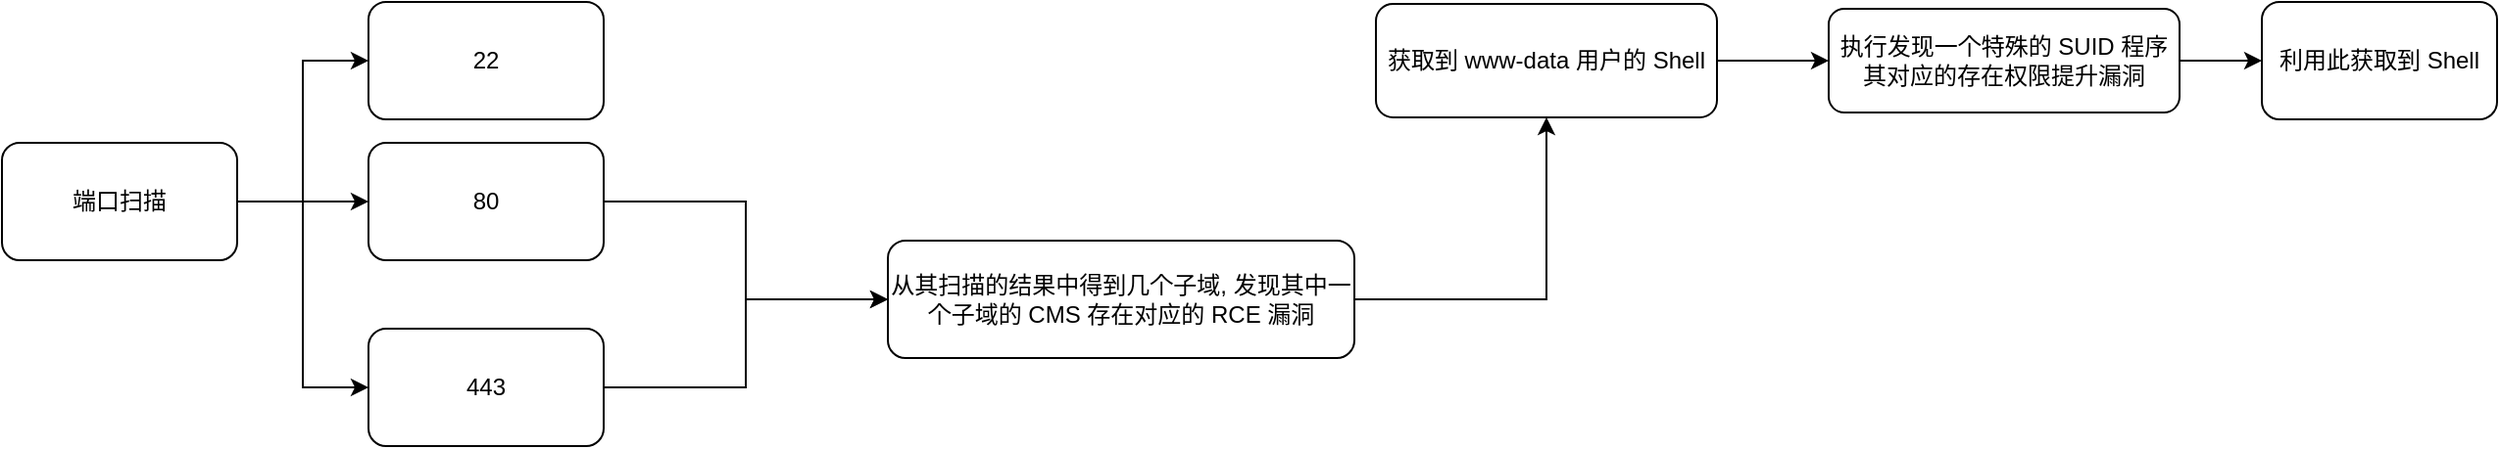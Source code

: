 <mxfile version="22.0.8" type="github">
  <diagram name="第 1 页" id="RfWhqRhip1fTGZmc8IBv">
    <mxGraphModel dx="1050" dy="581" grid="0" gridSize="10" guides="1" tooltips="1" connect="1" arrows="1" fold="1" page="0" pageScale="1" pageWidth="827" pageHeight="1169" math="0" shadow="0">
      <root>
        <mxCell id="0" />
        <mxCell id="1" parent="0" />
        <mxCell id="JdevQ_y6nw4u5BjE5eMV-14" style="edgeStyle=orthogonalEdgeStyle;rounded=0;orthogonalLoop=1;jettySize=auto;html=1;entryX=0;entryY=0.5;entryDx=0;entryDy=0;" edge="1" parent="1" source="JdevQ_y6nw4u5BjE5eMV-1" target="JdevQ_y6nw4u5BjE5eMV-8">
          <mxGeometry relative="1" as="geometry" />
        </mxCell>
        <mxCell id="JdevQ_y6nw4u5BjE5eMV-15" style="edgeStyle=orthogonalEdgeStyle;rounded=0;orthogonalLoop=1;jettySize=auto;html=1;entryX=0;entryY=0.5;entryDx=0;entryDy=0;" edge="1" parent="1" source="JdevQ_y6nw4u5BjE5eMV-1" target="JdevQ_y6nw4u5BjE5eMV-7">
          <mxGeometry relative="1" as="geometry" />
        </mxCell>
        <mxCell id="JdevQ_y6nw4u5BjE5eMV-16" style="edgeStyle=orthogonalEdgeStyle;rounded=0;orthogonalLoop=1;jettySize=auto;html=1;entryX=0;entryY=0.5;entryDx=0;entryDy=0;" edge="1" parent="1" source="JdevQ_y6nw4u5BjE5eMV-1" target="JdevQ_y6nw4u5BjE5eMV-6">
          <mxGeometry relative="1" as="geometry" />
        </mxCell>
        <mxCell id="JdevQ_y6nw4u5BjE5eMV-1" value="端口扫描" style="rounded=1;whiteSpace=wrap;html=1;" vertex="1" parent="1">
          <mxGeometry x="15" y="216" width="120" height="60" as="geometry" />
        </mxCell>
        <mxCell id="JdevQ_y6nw4u5BjE5eMV-22" style="edgeStyle=orthogonalEdgeStyle;rounded=0;orthogonalLoop=1;jettySize=auto;html=1;entryX=0;entryY=0.5;entryDx=0;entryDy=0;" edge="1" parent="1" source="JdevQ_y6nw4u5BjE5eMV-6" target="JdevQ_y6nw4u5BjE5eMV-20">
          <mxGeometry relative="1" as="geometry" />
        </mxCell>
        <mxCell id="JdevQ_y6nw4u5BjE5eMV-6" value="443" style="whiteSpace=wrap;html=1;rounded=1;" vertex="1" parent="1">
          <mxGeometry x="202" y="311" width="120" height="60" as="geometry" />
        </mxCell>
        <mxCell id="JdevQ_y6nw4u5BjE5eMV-21" value="" style="edgeStyle=orthogonalEdgeStyle;rounded=0;orthogonalLoop=1;jettySize=auto;html=1;" edge="1" parent="1" source="JdevQ_y6nw4u5BjE5eMV-7" target="JdevQ_y6nw4u5BjE5eMV-20">
          <mxGeometry relative="1" as="geometry" />
        </mxCell>
        <mxCell id="JdevQ_y6nw4u5BjE5eMV-7" value="80" style="whiteSpace=wrap;html=1;rounded=1;" vertex="1" parent="1">
          <mxGeometry x="202" y="216" width="120" height="60" as="geometry" />
        </mxCell>
        <mxCell id="JdevQ_y6nw4u5BjE5eMV-8" value="22" style="whiteSpace=wrap;html=1;rounded=1;" vertex="1" parent="1">
          <mxGeometry x="202" y="144" width="120" height="60" as="geometry" />
        </mxCell>
        <mxCell id="JdevQ_y6nw4u5BjE5eMV-24" value="" style="edgeStyle=orthogonalEdgeStyle;rounded=0;orthogonalLoop=1;jettySize=auto;html=1;" edge="1" parent="1" source="JdevQ_y6nw4u5BjE5eMV-20" target="JdevQ_y6nw4u5BjE5eMV-23">
          <mxGeometry relative="1" as="geometry" />
        </mxCell>
        <mxCell id="JdevQ_y6nw4u5BjE5eMV-20" value="从其扫描的结果中得到几个子域, 发现其中一个子域的 CMS 存在对应的 RCE 漏洞" style="whiteSpace=wrap;html=1;rounded=1;" vertex="1" parent="1">
          <mxGeometry x="467" y="266" width="238" height="60" as="geometry" />
        </mxCell>
        <mxCell id="JdevQ_y6nw4u5BjE5eMV-26" value="" style="edgeStyle=orthogonalEdgeStyle;rounded=0;orthogonalLoop=1;jettySize=auto;html=1;" edge="1" parent="1" source="JdevQ_y6nw4u5BjE5eMV-23" target="JdevQ_y6nw4u5BjE5eMV-25">
          <mxGeometry relative="1" as="geometry" />
        </mxCell>
        <mxCell id="JdevQ_y6nw4u5BjE5eMV-23" value="获取到 www-data 用户的 Shell" style="whiteSpace=wrap;html=1;rounded=1;" vertex="1" parent="1">
          <mxGeometry x="716" y="145" width="174" height="58" as="geometry" />
        </mxCell>
        <mxCell id="JdevQ_y6nw4u5BjE5eMV-28" value="" style="edgeStyle=orthogonalEdgeStyle;rounded=0;orthogonalLoop=1;jettySize=auto;html=1;" edge="1" parent="1" source="JdevQ_y6nw4u5BjE5eMV-25" target="JdevQ_y6nw4u5BjE5eMV-27">
          <mxGeometry relative="1" as="geometry" />
        </mxCell>
        <mxCell id="JdevQ_y6nw4u5BjE5eMV-25" value="执行发现一个特殊的 SUID 程序其对应的存在权限提升漏洞" style="whiteSpace=wrap;html=1;rounded=1;" vertex="1" parent="1">
          <mxGeometry x="947" y="147.5" width="179" height="53" as="geometry" />
        </mxCell>
        <mxCell id="JdevQ_y6nw4u5BjE5eMV-27" value="利用此获取到 Shell" style="whiteSpace=wrap;html=1;rounded=1;" vertex="1" parent="1">
          <mxGeometry x="1168" y="144" width="120" height="60" as="geometry" />
        </mxCell>
      </root>
    </mxGraphModel>
  </diagram>
</mxfile>
